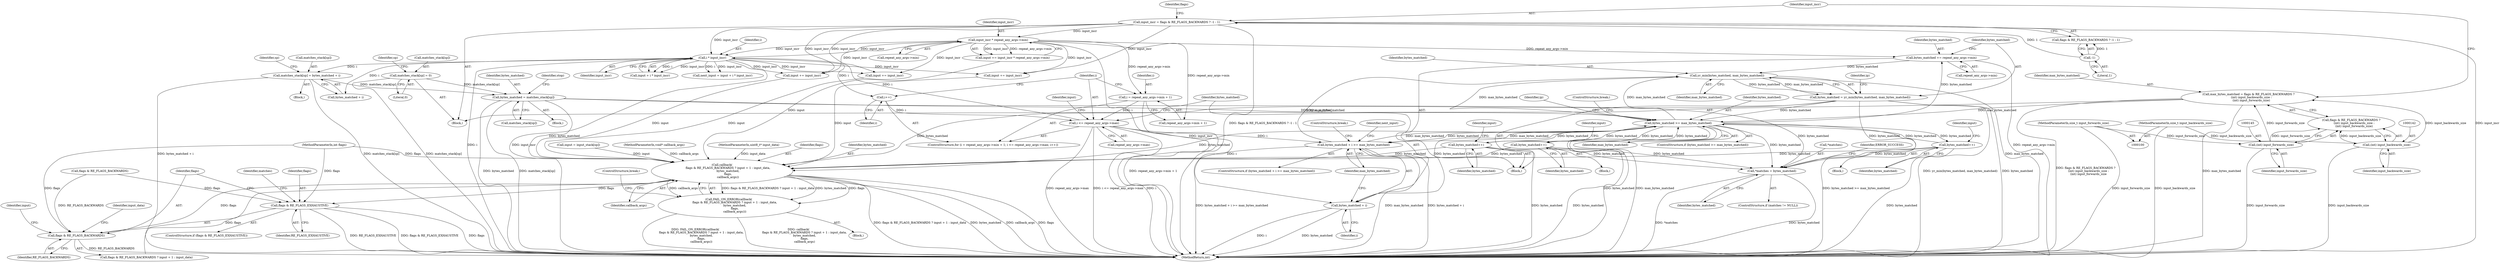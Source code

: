 digraph "0_yara_992480c30f75943e9cd6245bb2015c7737f9b661@pointer" {
"1000429" [label="(Call,bytes_matched += repeat_any_args->min)"];
"1000424" [label="(Call,input_incr * repeat_any_args->min)"];
"1000374" [label="(Call,i * input_incr)"];
"1000355" [label="(Call,i <= repeat_any_args->max)"];
"1000348" [label="(Call,i = repeat_any_args->min + 1)"];
"1000360" [label="(Call,i++)"];
"1000147" [label="(Call,input_incr = flags & RE_FLAGS_BACKWARDS ? -1 : 1)"];
"1000153" [label="(Call,-1)"];
"1000246" [label="(Call,bytes_matched >= max_bytes_matched)"];
"1000264" [label="(Call,bytes_matched++)"];
"1000322" [label="(Call,bytes_matched++)"];
"1000307" [label="(Call,bytes_matched++)"];
"1000196" [label="(Call,bytes_matched = matches_stack[sp])"];
"1000413" [label="(Call,matches_stack[sp] = bytes_matched + i)"];
"1000172" [label="(Call,matches_stack[sp] = 0)"];
"1000434" [label="(Call,bytes_matched = yr_min(bytes_matched, max_bytes_matched))"];
"1000436" [label="(Call,yr_min(bytes_matched, max_bytes_matched))"];
"1000429" [label="(Call,bytes_matched += repeat_any_args->min)"];
"1000364" [label="(Call,bytes_matched + i >= max_bytes_matched)"];
"1000135" [label="(Call,max_bytes_matched = flags & RE_FLAGS_BACKWARDS ?\n      (int) input_backwards_size :\n      (int) input_forwards_size)"];
"1000141" [label="(Call,(int) input_backwards_size)"];
"1000104" [label="(MethodParameterIn,size_t input_backwards_size)"];
"1000144" [label="(Call,(int) input_forwards_size)"];
"1000103" [label="(MethodParameterIn,size_t input_forwards_size)"];
"1000220" [label="(Call,callback(\n             flags & RE_FLAGS_BACKWARDS ? input + 1 : input_data,\n             bytes_matched,\n             flags,\n             callback_args))"];
"1000215" [label="(Call,flags & RE_FLAGS_EXHAUSTIVE)"];
"1000222" [label="(Call,flags & RE_FLAGS_BACKWARDS)"];
"1000219" [label="(Call,FAIL_ON_ERROR(callback(\n             flags & RE_FLAGS_BACKWARDS ? input + 1 : input_data,\n             bytes_matched,\n             flags,\n             callback_args)))"];
"1000239" [label="(Call,*matches = bytes_matched)"];
"1000365" [label="(Call,bytes_matched + i)"];
"1000440" [label="(Identifier,ip)"];
"1000429" [label="(Call,bytes_matched += repeat_any_args->min)"];
"1000249" [label="(ControlStructure,break;)"];
"1000347" [label="(ControlStructure,for (i = repeat_any_args->min + 1; i <= repeat_any_args->max; i++))"];
"1000437" [label="(Identifier,bytes_matched)"];
"1000349" [label="(Identifier,i)"];
"1000323" [label="(Identifier,bytes_matched)"];
"1000414" [label="(Call,matches_stack[sp])"];
"1000413" [label="(Call,matches_stack[sp] = bytes_matched + i)"];
"1000435" [label="(Identifier,bytes_matched)"];
"1000264" [label="(Call,bytes_matched++)"];
"1000183" [label="(Block,)"];
"1000198" [label="(Call,matches_stack[sp])"];
"1000102" [label="(MethodParameterIn,uint8_t* input_data)"];
"1000417" [label="(Call,bytes_matched + i)"];
"1000248" [label="(Identifier,max_bytes_matched)"];
"1000357" [label="(Call,repeat_any_args->max)"];
"1000223" [label="(Identifier,flags)"];
"1000247" [label="(Identifier,bytes_matched)"];
"1000240" [label="(Call,*matches)"];
"1000215" [label="(Call,flags & RE_FLAGS_EXHAUSTIVE)"];
"1000423" [label="(Identifier,input)"];
"1000310" [label="(Identifier,input)"];
"1000253" [label="(Block,)"];
"1000309" [label="(Call,input += input_incr)"];
"1000105" [label="(MethodParameterIn,int flags)"];
"1000221" [label="(Call,flags & RE_FLAGS_BACKWARDS ? input + 1 : input_data)"];
"1000228" [label="(Identifier,input_data)"];
"1000222" [label="(Call,flags & RE_FLAGS_BACKWARDS)"];
"1000176" [label="(Literal,0)"];
"1000231" [label="(Identifier,callback_args)"];
"1000146" [label="(Identifier,input_forwards_size)"];
"1000363" [label="(ControlStructure,if (bytes_matched + i >= max_bytes_matched))"];
"1000109" [label="(Block,)"];
"1000217" [label="(Identifier,RE_FLAGS_EXHAUSTIVE)"];
"1000430" [label="(Identifier,bytes_matched)"];
"1000370" [label="(Call,next_input = input + i * input_incr)"];
"1000153" [label="(Call,-1)"];
"1000425" [label="(Identifier,input_incr)"];
"1000143" [label="(Identifier,input_backwards_size)"];
"1000135" [label="(Call,max_bytes_matched = flags & RE_FLAGS_BACKWARDS ?\n      (int) input_backwards_size :\n      (int) input_forwards_size)"];
"1000355" [label="(Call,i <= repeat_any_args->max)"];
"1000306" [label="(Block,)"];
"1000214" [label="(ControlStructure,if (flags & RE_FLAGS_EXHAUSTIVE))"];
"1000307" [label="(Call,bytes_matched++)"];
"1000232" [label="(ControlStructure,break;)"];
"1000103" [label="(MethodParameterIn,size_t input_forwards_size)"];
"1000178" [label="(Identifier,sp)"];
"1000242" [label="(Identifier,bytes_matched)"];
"1000230" [label="(Identifier,flags)"];
"1000158" [label="(Identifier,flags)"];
"1000348" [label="(Call,i = repeat_any_args->min + 1)"];
"1000229" [label="(Identifier,bytes_matched)"];
"1000137" [label="(Call,flags & RE_FLAGS_BACKWARDS ?\n      (int) input_backwards_size :\n      (int) input_forwards_size)"];
"1000364" [label="(Call,bytes_matched + i >= max_bytes_matched)"];
"1000267" [label="(Identifier,input)"];
"1000438" [label="(Identifier,max_bytes_matched)"];
"1000252" [label="(Identifier,ip)"];
"1000360" [label="(Call,i++)"];
"1000368" [label="(Identifier,max_bytes_matched)"];
"1000149" [label="(Call,flags & RE_FLAGS_BACKWARDS ? -1 : 1)"];
"1000367" [label="(Identifier,i)"];
"1000239" [label="(Call,*matches = bytes_matched)"];
"1000235" [label="(ControlStructure,if (matches != NULL))"];
"1000244" [label="(Identifier,ERROR_SUCCESS)"];
"1000375" [label="(Identifier,i)"];
"1000376" [label="(Identifier,input_incr)"];
"1000237" [label="(Identifier,matches)"];
"1000369" [label="(ControlStructure,break;)"];
"1000219" [label="(Call,FAIL_ON_ERROR(callback(\n             flags & RE_FLAGS_BACKWARDS ? input + 1 : input_data,\n             bytes_matched,\n             flags,\n             callback_args)))"];
"1000141" [label="(Call,(int) input_backwards_size)"];
"1000218" [label="(Block,)"];
"1000220" [label="(Call,callback(\n             flags & RE_FLAGS_BACKWARDS ? input + 1 : input_data,\n             bytes_matched,\n             flags,\n             callback_args))"];
"1000104" [label="(MethodParameterIn,size_t input_backwards_size)"];
"1000322" [label="(Call,bytes_matched++)"];
"1000173" [label="(Call,matches_stack[sp])"];
"1000148" [label="(Identifier,input_incr)"];
"1000325" [label="(Identifier,input)"];
"1000191" [label="(Call,input = input_stack[sp])"];
"1000224" [label="(Identifier,RE_FLAGS_BACKWARDS)"];
"1000144" [label="(Call,(int) input_forwards_size)"];
"1000426" [label="(Call,repeat_any_args->min)"];
"1000372" [label="(Call,input + i * input_incr)"];
"1000436" [label="(Call,yr_min(bytes_matched, max_bytes_matched))"];
"1000324" [label="(Call,input += input_incr)"];
"1000216" [label="(Identifier,flags)"];
"1000308" [label="(Identifier,bytes_matched)"];
"1000263" [label="(Block,)"];
"1000245" [label="(ControlStructure,if (bytes_matched >= max_bytes_matched))"];
"1000197" [label="(Identifier,bytes_matched)"];
"1000374" [label="(Call,i * input_incr)"];
"1000356" [label="(Identifier,i)"];
"1000107" [label="(MethodParameterIn,void* callback_args)"];
"1000226" [label="(Identifier,input)"];
"1000365" [label="(Call,bytes_matched + i)"];
"1000154" [label="(Literal,1)"];
"1000431" [label="(Call,repeat_any_args->min)"];
"1000147" [label="(Call,input_incr = flags & RE_FLAGS_BACKWARDS ? -1 : 1)"];
"1000421" [label="(Identifier,sp)"];
"1000371" [label="(Identifier,next_input)"];
"1000202" [label="(Identifier,stop)"];
"1000172" [label="(Call,matches_stack[sp] = 0)"];
"1000350" [label="(Call,repeat_any_args->min + 1)"];
"1000457" [label="(MethodReturn,int)"];
"1000266" [label="(Call,input += input_incr)"];
"1000424" [label="(Call,input_incr * repeat_any_args->min)"];
"1000395" [label="(Block,)"];
"1000422" [label="(Call,input += input_incr * repeat_any_args->min)"];
"1000361" [label="(Identifier,i)"];
"1000157" [label="(Call,flags & RE_FLAGS_BACKWARDS)"];
"1000366" [label="(Identifier,bytes_matched)"];
"1000434" [label="(Call,bytes_matched = yr_min(bytes_matched, max_bytes_matched))"];
"1000265" [label="(Identifier,bytes_matched)"];
"1000246" [label="(Call,bytes_matched >= max_bytes_matched)"];
"1000196" [label="(Call,bytes_matched = matches_stack[sp])"];
"1000136" [label="(Identifier,max_bytes_matched)"];
"1000429" -> "1000253"  [label="AST: "];
"1000429" -> "1000431"  [label="CFG: "];
"1000430" -> "1000429"  [label="AST: "];
"1000431" -> "1000429"  [label="AST: "];
"1000435" -> "1000429"  [label="CFG: "];
"1000429" -> "1000457"  [label="DDG: repeat_any_args->min"];
"1000424" -> "1000429"  [label="DDG: repeat_any_args->min"];
"1000246" -> "1000429"  [label="DDG: bytes_matched"];
"1000429" -> "1000436"  [label="DDG: bytes_matched"];
"1000424" -> "1000422"  [label="AST: "];
"1000424" -> "1000426"  [label="CFG: "];
"1000425" -> "1000424"  [label="AST: "];
"1000426" -> "1000424"  [label="AST: "];
"1000422" -> "1000424"  [label="CFG: "];
"1000424" -> "1000457"  [label="DDG: input_incr"];
"1000424" -> "1000266"  [label="DDG: input_incr"];
"1000424" -> "1000309"  [label="DDG: input_incr"];
"1000424" -> "1000324"  [label="DDG: input_incr"];
"1000424" -> "1000348"  [label="DDG: repeat_any_args->min"];
"1000424" -> "1000350"  [label="DDG: repeat_any_args->min"];
"1000424" -> "1000374"  [label="DDG: input_incr"];
"1000424" -> "1000422"  [label="DDG: input_incr"];
"1000424" -> "1000422"  [label="DDG: repeat_any_args->min"];
"1000374" -> "1000424"  [label="DDG: input_incr"];
"1000147" -> "1000424"  [label="DDG: input_incr"];
"1000374" -> "1000372"  [label="AST: "];
"1000374" -> "1000376"  [label="CFG: "];
"1000375" -> "1000374"  [label="AST: "];
"1000376" -> "1000374"  [label="AST: "];
"1000372" -> "1000374"  [label="CFG: "];
"1000374" -> "1000457"  [label="DDG: input_incr"];
"1000374" -> "1000457"  [label="DDG: i"];
"1000374" -> "1000266"  [label="DDG: input_incr"];
"1000374" -> "1000309"  [label="DDG: input_incr"];
"1000374" -> "1000324"  [label="DDG: input_incr"];
"1000374" -> "1000360"  [label="DDG: i"];
"1000374" -> "1000370"  [label="DDG: i"];
"1000374" -> "1000370"  [label="DDG: input_incr"];
"1000374" -> "1000372"  [label="DDG: i"];
"1000374" -> "1000372"  [label="DDG: input_incr"];
"1000355" -> "1000374"  [label="DDG: i"];
"1000147" -> "1000374"  [label="DDG: input_incr"];
"1000374" -> "1000413"  [label="DDG: i"];
"1000374" -> "1000417"  [label="DDG: i"];
"1000355" -> "1000347"  [label="AST: "];
"1000355" -> "1000357"  [label="CFG: "];
"1000356" -> "1000355"  [label="AST: "];
"1000357" -> "1000355"  [label="AST: "];
"1000366" -> "1000355"  [label="CFG: "];
"1000423" -> "1000355"  [label="CFG: "];
"1000355" -> "1000457"  [label="DDG: i"];
"1000355" -> "1000457"  [label="DDG: repeat_any_args->max"];
"1000355" -> "1000457"  [label="DDG: i <= repeat_any_args->max"];
"1000348" -> "1000355"  [label="DDG: i"];
"1000360" -> "1000355"  [label="DDG: i"];
"1000355" -> "1000364"  [label="DDG: i"];
"1000355" -> "1000365"  [label="DDG: i"];
"1000348" -> "1000347"  [label="AST: "];
"1000348" -> "1000350"  [label="CFG: "];
"1000349" -> "1000348"  [label="AST: "];
"1000350" -> "1000348"  [label="AST: "];
"1000356" -> "1000348"  [label="CFG: "];
"1000348" -> "1000457"  [label="DDG: repeat_any_args->min + 1"];
"1000360" -> "1000347"  [label="AST: "];
"1000360" -> "1000361"  [label="CFG: "];
"1000361" -> "1000360"  [label="AST: "];
"1000356" -> "1000360"  [label="CFG: "];
"1000147" -> "1000109"  [label="AST: "];
"1000147" -> "1000149"  [label="CFG: "];
"1000148" -> "1000147"  [label="AST: "];
"1000149" -> "1000147"  [label="AST: "];
"1000158" -> "1000147"  [label="CFG: "];
"1000147" -> "1000457"  [label="DDG: flags & RE_FLAGS_BACKWARDS ? -1 : 1"];
"1000147" -> "1000457"  [label="DDG: input_incr"];
"1000153" -> "1000147"  [label="DDG: 1"];
"1000147" -> "1000266"  [label="DDG: input_incr"];
"1000147" -> "1000309"  [label="DDG: input_incr"];
"1000147" -> "1000324"  [label="DDG: input_incr"];
"1000153" -> "1000149"  [label="AST: "];
"1000153" -> "1000154"  [label="CFG: "];
"1000154" -> "1000153"  [label="AST: "];
"1000149" -> "1000153"  [label="CFG: "];
"1000153" -> "1000149"  [label="DDG: 1"];
"1000246" -> "1000245"  [label="AST: "];
"1000246" -> "1000248"  [label="CFG: "];
"1000247" -> "1000246"  [label="AST: "];
"1000248" -> "1000246"  [label="AST: "];
"1000249" -> "1000246"  [label="CFG: "];
"1000252" -> "1000246"  [label="CFG: "];
"1000246" -> "1000457"  [label="DDG: max_bytes_matched"];
"1000246" -> "1000457"  [label="DDG: bytes_matched >= max_bytes_matched"];
"1000246" -> "1000457"  [label="DDG: bytes_matched"];
"1000246" -> "1000220"  [label="DDG: bytes_matched"];
"1000246" -> "1000239"  [label="DDG: bytes_matched"];
"1000264" -> "1000246"  [label="DDG: bytes_matched"];
"1000322" -> "1000246"  [label="DDG: bytes_matched"];
"1000307" -> "1000246"  [label="DDG: bytes_matched"];
"1000196" -> "1000246"  [label="DDG: bytes_matched"];
"1000434" -> "1000246"  [label="DDG: bytes_matched"];
"1000135" -> "1000246"  [label="DDG: max_bytes_matched"];
"1000364" -> "1000246"  [label="DDG: max_bytes_matched"];
"1000436" -> "1000246"  [label="DDG: max_bytes_matched"];
"1000246" -> "1000264"  [label="DDG: bytes_matched"];
"1000246" -> "1000307"  [label="DDG: bytes_matched"];
"1000246" -> "1000322"  [label="DDG: bytes_matched"];
"1000246" -> "1000364"  [label="DDG: bytes_matched"];
"1000246" -> "1000364"  [label="DDG: max_bytes_matched"];
"1000246" -> "1000365"  [label="DDG: bytes_matched"];
"1000246" -> "1000436"  [label="DDG: max_bytes_matched"];
"1000264" -> "1000263"  [label="AST: "];
"1000264" -> "1000265"  [label="CFG: "];
"1000265" -> "1000264"  [label="AST: "];
"1000267" -> "1000264"  [label="CFG: "];
"1000264" -> "1000457"  [label="DDG: bytes_matched"];
"1000264" -> "1000220"  [label="DDG: bytes_matched"];
"1000264" -> "1000239"  [label="DDG: bytes_matched"];
"1000322" -> "1000253"  [label="AST: "];
"1000322" -> "1000323"  [label="CFG: "];
"1000323" -> "1000322"  [label="AST: "];
"1000325" -> "1000322"  [label="CFG: "];
"1000322" -> "1000457"  [label="DDG: bytes_matched"];
"1000322" -> "1000220"  [label="DDG: bytes_matched"];
"1000322" -> "1000239"  [label="DDG: bytes_matched"];
"1000307" -> "1000306"  [label="AST: "];
"1000307" -> "1000308"  [label="CFG: "];
"1000308" -> "1000307"  [label="AST: "];
"1000310" -> "1000307"  [label="CFG: "];
"1000307" -> "1000457"  [label="DDG: bytes_matched"];
"1000307" -> "1000220"  [label="DDG: bytes_matched"];
"1000307" -> "1000239"  [label="DDG: bytes_matched"];
"1000196" -> "1000183"  [label="AST: "];
"1000196" -> "1000198"  [label="CFG: "];
"1000197" -> "1000196"  [label="AST: "];
"1000198" -> "1000196"  [label="AST: "];
"1000202" -> "1000196"  [label="CFG: "];
"1000196" -> "1000457"  [label="DDG: bytes_matched"];
"1000196" -> "1000457"  [label="DDG: matches_stack[sp]"];
"1000413" -> "1000196"  [label="DDG: matches_stack[sp]"];
"1000172" -> "1000196"  [label="DDG: matches_stack[sp]"];
"1000196" -> "1000220"  [label="DDG: bytes_matched"];
"1000196" -> "1000239"  [label="DDG: bytes_matched"];
"1000413" -> "1000395"  [label="AST: "];
"1000413" -> "1000417"  [label="CFG: "];
"1000414" -> "1000413"  [label="AST: "];
"1000417" -> "1000413"  [label="AST: "];
"1000421" -> "1000413"  [label="CFG: "];
"1000413" -> "1000457"  [label="DDG: matches_stack[sp]"];
"1000413" -> "1000457"  [label="DDG: bytes_matched + i"];
"1000172" -> "1000109"  [label="AST: "];
"1000172" -> "1000176"  [label="CFG: "];
"1000173" -> "1000172"  [label="AST: "];
"1000176" -> "1000172"  [label="AST: "];
"1000178" -> "1000172"  [label="CFG: "];
"1000172" -> "1000457"  [label="DDG: matches_stack[sp]"];
"1000434" -> "1000253"  [label="AST: "];
"1000434" -> "1000436"  [label="CFG: "];
"1000435" -> "1000434"  [label="AST: "];
"1000436" -> "1000434"  [label="AST: "];
"1000440" -> "1000434"  [label="CFG: "];
"1000434" -> "1000457"  [label="DDG: yr_min(bytes_matched, max_bytes_matched)"];
"1000434" -> "1000457"  [label="DDG: bytes_matched"];
"1000434" -> "1000220"  [label="DDG: bytes_matched"];
"1000434" -> "1000239"  [label="DDG: bytes_matched"];
"1000436" -> "1000434"  [label="DDG: bytes_matched"];
"1000436" -> "1000434"  [label="DDG: max_bytes_matched"];
"1000436" -> "1000438"  [label="CFG: "];
"1000437" -> "1000436"  [label="AST: "];
"1000438" -> "1000436"  [label="AST: "];
"1000436" -> "1000457"  [label="DDG: max_bytes_matched"];
"1000364" -> "1000436"  [label="DDG: max_bytes_matched"];
"1000364" -> "1000363"  [label="AST: "];
"1000364" -> "1000368"  [label="CFG: "];
"1000365" -> "1000364"  [label="AST: "];
"1000368" -> "1000364"  [label="AST: "];
"1000369" -> "1000364"  [label="CFG: "];
"1000371" -> "1000364"  [label="CFG: "];
"1000364" -> "1000457"  [label="DDG: bytes_matched + i"];
"1000364" -> "1000457"  [label="DDG: bytes_matched + i >= max_bytes_matched"];
"1000364" -> "1000457"  [label="DDG: max_bytes_matched"];
"1000135" -> "1000109"  [label="AST: "];
"1000135" -> "1000137"  [label="CFG: "];
"1000136" -> "1000135"  [label="AST: "];
"1000137" -> "1000135"  [label="AST: "];
"1000148" -> "1000135"  [label="CFG: "];
"1000135" -> "1000457"  [label="DDG: max_bytes_matched"];
"1000135" -> "1000457"  [label="DDG: flags & RE_FLAGS_BACKWARDS ?\n      (int) input_backwards_size :\n      (int) input_forwards_size"];
"1000141" -> "1000135"  [label="DDG: input_backwards_size"];
"1000144" -> "1000135"  [label="DDG: input_forwards_size"];
"1000141" -> "1000137"  [label="AST: "];
"1000141" -> "1000143"  [label="CFG: "];
"1000142" -> "1000141"  [label="AST: "];
"1000143" -> "1000141"  [label="AST: "];
"1000137" -> "1000141"  [label="CFG: "];
"1000141" -> "1000457"  [label="DDG: input_backwards_size"];
"1000141" -> "1000137"  [label="DDG: input_backwards_size"];
"1000104" -> "1000141"  [label="DDG: input_backwards_size"];
"1000104" -> "1000100"  [label="AST: "];
"1000104" -> "1000457"  [label="DDG: input_backwards_size"];
"1000144" -> "1000137"  [label="AST: "];
"1000144" -> "1000146"  [label="CFG: "];
"1000145" -> "1000144"  [label="AST: "];
"1000146" -> "1000144"  [label="AST: "];
"1000137" -> "1000144"  [label="CFG: "];
"1000144" -> "1000457"  [label="DDG: input_forwards_size"];
"1000144" -> "1000137"  [label="DDG: input_forwards_size"];
"1000103" -> "1000144"  [label="DDG: input_forwards_size"];
"1000103" -> "1000100"  [label="AST: "];
"1000103" -> "1000457"  [label="DDG: input_forwards_size"];
"1000220" -> "1000219"  [label="AST: "];
"1000220" -> "1000231"  [label="CFG: "];
"1000221" -> "1000220"  [label="AST: "];
"1000229" -> "1000220"  [label="AST: "];
"1000230" -> "1000220"  [label="AST: "];
"1000231" -> "1000220"  [label="AST: "];
"1000219" -> "1000220"  [label="CFG: "];
"1000220" -> "1000457"  [label="DDG: flags & RE_FLAGS_BACKWARDS ? input + 1 : input_data"];
"1000220" -> "1000457"  [label="DDG: bytes_matched"];
"1000220" -> "1000457"  [label="DDG: callback_args"];
"1000220" -> "1000457"  [label="DDG: flags"];
"1000220" -> "1000215"  [label="DDG: flags"];
"1000220" -> "1000219"  [label="DDG: flags & RE_FLAGS_BACKWARDS ? input + 1 : input_data"];
"1000220" -> "1000219"  [label="DDG: bytes_matched"];
"1000220" -> "1000219"  [label="DDG: flags"];
"1000220" -> "1000219"  [label="DDG: callback_args"];
"1000309" -> "1000220"  [label="DDG: input"];
"1000266" -> "1000220"  [label="DDG: input"];
"1000422" -> "1000220"  [label="DDG: input"];
"1000324" -> "1000220"  [label="DDG: input"];
"1000191" -> "1000220"  [label="DDG: input"];
"1000102" -> "1000220"  [label="DDG: input_data"];
"1000222" -> "1000220"  [label="DDG: flags"];
"1000105" -> "1000220"  [label="DDG: flags"];
"1000107" -> "1000220"  [label="DDG: callback_args"];
"1000215" -> "1000214"  [label="AST: "];
"1000215" -> "1000217"  [label="CFG: "];
"1000216" -> "1000215"  [label="AST: "];
"1000217" -> "1000215"  [label="AST: "];
"1000223" -> "1000215"  [label="CFG: "];
"1000237" -> "1000215"  [label="CFG: "];
"1000215" -> "1000457"  [label="DDG: flags"];
"1000215" -> "1000457"  [label="DDG: RE_FLAGS_EXHAUSTIVE"];
"1000215" -> "1000457"  [label="DDG: flags & RE_FLAGS_EXHAUSTIVE"];
"1000157" -> "1000215"  [label="DDG: flags"];
"1000105" -> "1000215"  [label="DDG: flags"];
"1000215" -> "1000222"  [label="DDG: flags"];
"1000222" -> "1000221"  [label="AST: "];
"1000222" -> "1000224"  [label="CFG: "];
"1000223" -> "1000222"  [label="AST: "];
"1000224" -> "1000222"  [label="AST: "];
"1000226" -> "1000222"  [label="CFG: "];
"1000228" -> "1000222"  [label="CFG: "];
"1000222" -> "1000457"  [label="DDG: RE_FLAGS_BACKWARDS"];
"1000105" -> "1000222"  [label="DDG: flags"];
"1000157" -> "1000222"  [label="DDG: RE_FLAGS_BACKWARDS"];
"1000219" -> "1000218"  [label="AST: "];
"1000232" -> "1000219"  [label="CFG: "];
"1000219" -> "1000457"  [label="DDG: FAIL_ON_ERROR(callback(\n             flags & RE_FLAGS_BACKWARDS ? input + 1 : input_data,\n             bytes_matched,\n             flags,\n             callback_args))"];
"1000219" -> "1000457"  [label="DDG: callback(\n             flags & RE_FLAGS_BACKWARDS ? input + 1 : input_data,\n             bytes_matched,\n             flags,\n             callback_args)"];
"1000239" -> "1000235"  [label="AST: "];
"1000239" -> "1000242"  [label="CFG: "];
"1000240" -> "1000239"  [label="AST: "];
"1000242" -> "1000239"  [label="AST: "];
"1000244" -> "1000239"  [label="CFG: "];
"1000239" -> "1000457"  [label="DDG: *matches"];
"1000239" -> "1000457"  [label="DDG: bytes_matched"];
"1000365" -> "1000367"  [label="CFG: "];
"1000366" -> "1000365"  [label="AST: "];
"1000367" -> "1000365"  [label="AST: "];
"1000368" -> "1000365"  [label="CFG: "];
"1000365" -> "1000457"  [label="DDG: i"];
"1000365" -> "1000457"  [label="DDG: bytes_matched"];
}
